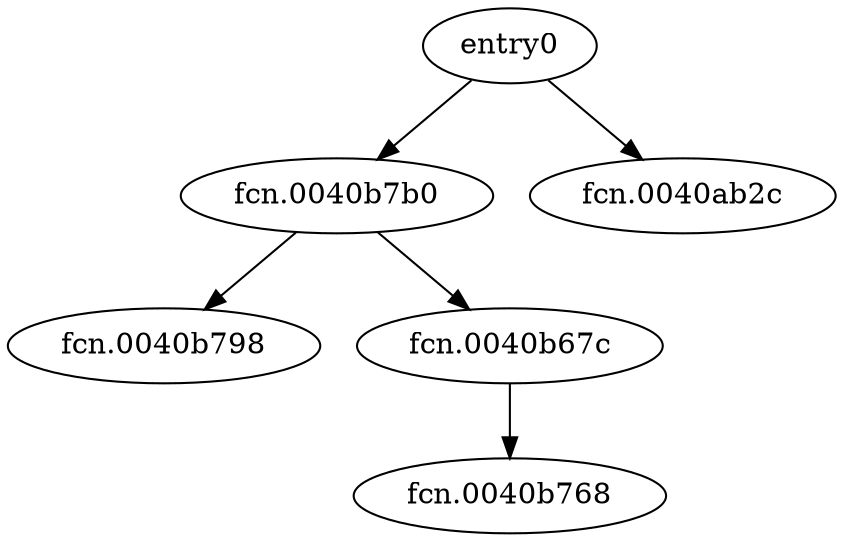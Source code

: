 digraph code {
  "0x0040aa88" [label="entry0"];
  "0x0040aa88" -> "0x0040b7b0";
  "0x0040b7b0" [label="fcn.0040b7b0"];
  "0x0040aa88" -> "0x0040ab2c";
  "0x0040ab2c" [label="fcn.0040ab2c"];
  "0x0040b7b0" [label="fcn.0040b7b0"];
  "0x0040b7b0" -> "0x0040b798";
  "0x0040b798" [label="fcn.0040b798"];
  "0x0040b7b0" -> "0x0040b67c";
  "0x0040b67c" [label="fcn.0040b67c"];
  "0x0040b67c" [label="fcn.0040b67c"];
  "0x0040b67c" -> "0x0040b768";
  "0x0040b768" [label="fcn.0040b768"];
}